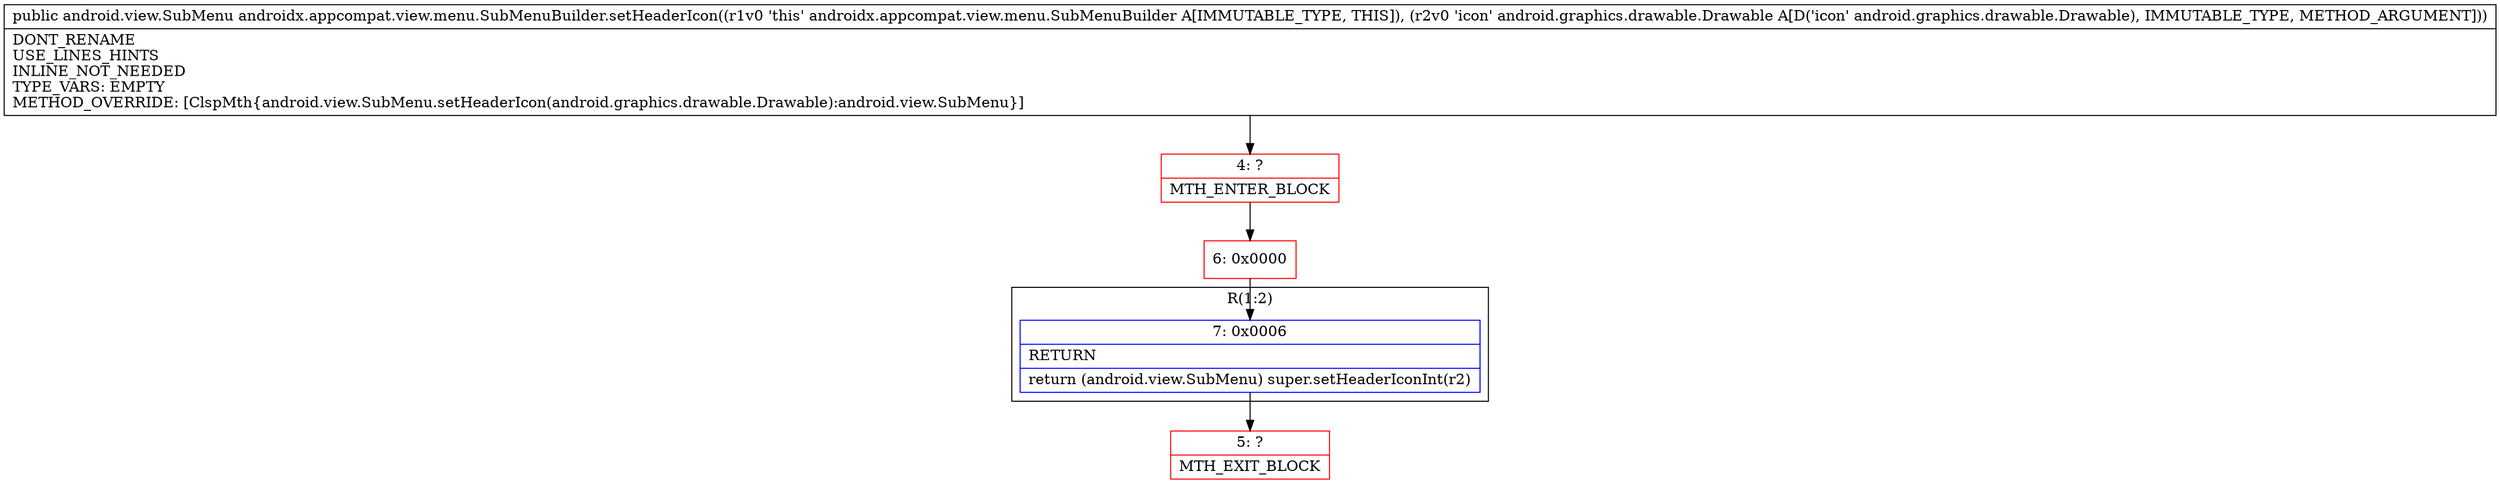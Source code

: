digraph "CFG forandroidx.appcompat.view.menu.SubMenuBuilder.setHeaderIcon(Landroid\/graphics\/drawable\/Drawable;)Landroid\/view\/SubMenu;" {
subgraph cluster_Region_1899264928 {
label = "R(1:2)";
node [shape=record,color=blue];
Node_7 [shape=record,label="{7\:\ 0x0006|RETURN\l|return (android.view.SubMenu) super.setHeaderIconInt(r2)\l}"];
}
Node_4 [shape=record,color=red,label="{4\:\ ?|MTH_ENTER_BLOCK\l}"];
Node_6 [shape=record,color=red,label="{6\:\ 0x0000}"];
Node_5 [shape=record,color=red,label="{5\:\ ?|MTH_EXIT_BLOCK\l}"];
MethodNode[shape=record,label="{public android.view.SubMenu androidx.appcompat.view.menu.SubMenuBuilder.setHeaderIcon((r1v0 'this' androidx.appcompat.view.menu.SubMenuBuilder A[IMMUTABLE_TYPE, THIS]), (r2v0 'icon' android.graphics.drawable.Drawable A[D('icon' android.graphics.drawable.Drawable), IMMUTABLE_TYPE, METHOD_ARGUMENT]))  | DONT_RENAME\lUSE_LINES_HINTS\lINLINE_NOT_NEEDED\lTYPE_VARS: EMPTY\lMETHOD_OVERRIDE: [ClspMth\{android.view.SubMenu.setHeaderIcon(android.graphics.drawable.Drawable):android.view.SubMenu\}]\l}"];
MethodNode -> Node_4;Node_7 -> Node_5;
Node_4 -> Node_6;
Node_6 -> Node_7;
}

